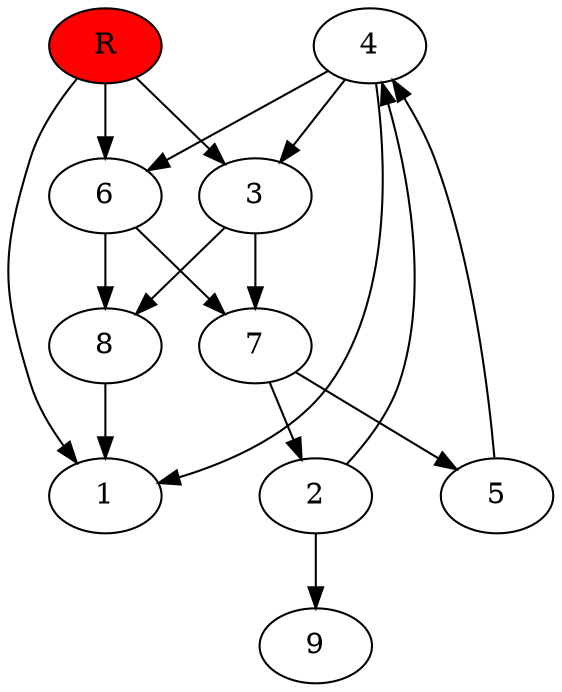 digraph prb25485 {
	1
	2
	3
	4
	5
	6
	7
	8
	R [fillcolor="#ff0000" style=filled]
	2 -> 4
	2 -> 9
	3 -> 7
	3 -> 8
	4 -> 1
	4 -> 3
	4 -> 6
	5 -> 4
	6 -> 7
	6 -> 8
	7 -> 2
	7 -> 5
	8 -> 1
	R -> 1
	R -> 3
	R -> 6
}
